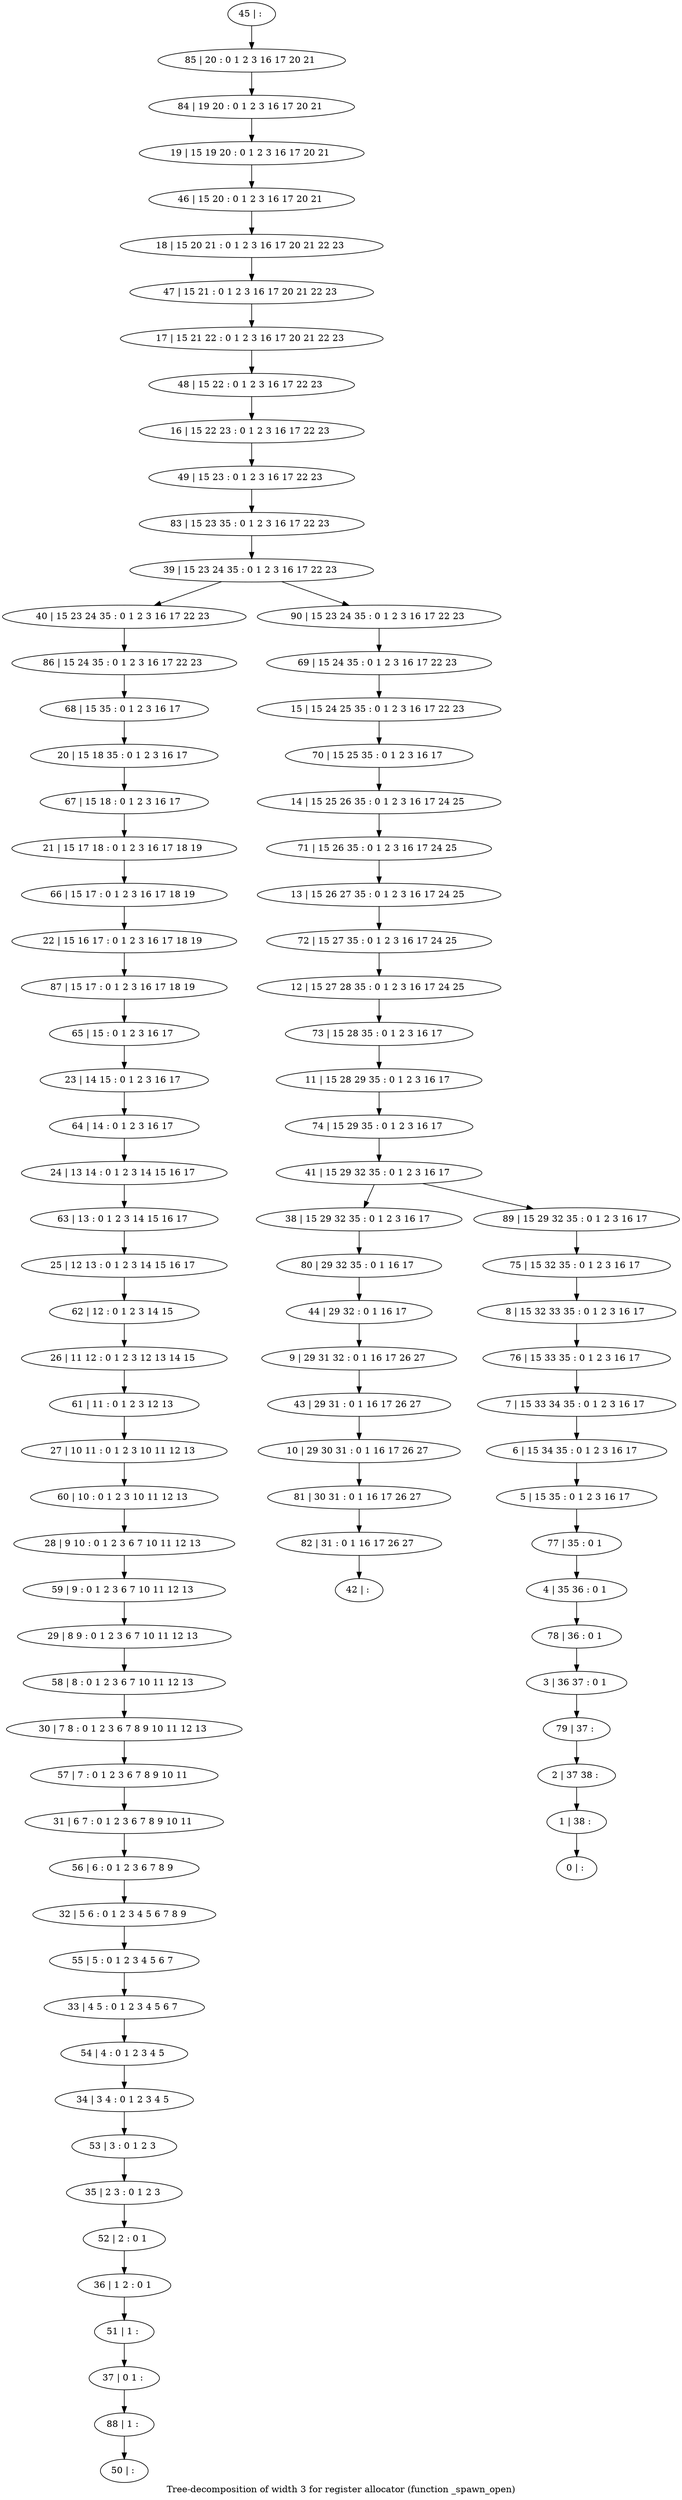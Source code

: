 digraph G {
graph [label="Tree-decomposition of width 3 for register allocator (function _spawn_open)"]
0[label="0 | : "];
1[label="1 | 38 : "];
2[label="2 | 37 38 : "];
3[label="3 | 36 37 : 0 1 "];
4[label="4 | 35 36 : 0 1 "];
5[label="5 | 15 35 : 0 1 2 3 16 17 "];
6[label="6 | 15 34 35 : 0 1 2 3 16 17 "];
7[label="7 | 15 33 34 35 : 0 1 2 3 16 17 "];
8[label="8 | 15 32 33 35 : 0 1 2 3 16 17 "];
9[label="9 | 29 31 32 : 0 1 16 17 26 27 "];
10[label="10 | 29 30 31 : 0 1 16 17 26 27 "];
11[label="11 | 15 28 29 35 : 0 1 2 3 16 17 "];
12[label="12 | 15 27 28 35 : 0 1 2 3 16 17 24 25 "];
13[label="13 | 15 26 27 35 : 0 1 2 3 16 17 24 25 "];
14[label="14 | 15 25 26 35 : 0 1 2 3 16 17 24 25 "];
15[label="15 | 15 24 25 35 : 0 1 2 3 16 17 22 23 "];
16[label="16 | 15 22 23 : 0 1 2 3 16 17 22 23 "];
17[label="17 | 15 21 22 : 0 1 2 3 16 17 20 21 22 23 "];
18[label="18 | 15 20 21 : 0 1 2 3 16 17 20 21 22 23 "];
19[label="19 | 15 19 20 : 0 1 2 3 16 17 20 21 "];
20[label="20 | 15 18 35 : 0 1 2 3 16 17 "];
21[label="21 | 15 17 18 : 0 1 2 3 16 17 18 19 "];
22[label="22 | 15 16 17 : 0 1 2 3 16 17 18 19 "];
23[label="23 | 14 15 : 0 1 2 3 16 17 "];
24[label="24 | 13 14 : 0 1 2 3 14 15 16 17 "];
25[label="25 | 12 13 : 0 1 2 3 14 15 16 17 "];
26[label="26 | 11 12 : 0 1 2 3 12 13 14 15 "];
27[label="27 | 10 11 : 0 1 2 3 10 11 12 13 "];
28[label="28 | 9 10 : 0 1 2 3 6 7 10 11 12 13 "];
29[label="29 | 8 9 : 0 1 2 3 6 7 10 11 12 13 "];
30[label="30 | 7 8 : 0 1 2 3 6 7 8 9 10 11 12 13 "];
31[label="31 | 6 7 : 0 1 2 3 6 7 8 9 10 11 "];
32[label="32 | 5 6 : 0 1 2 3 4 5 6 7 8 9 "];
33[label="33 | 4 5 : 0 1 2 3 4 5 6 7 "];
34[label="34 | 3 4 : 0 1 2 3 4 5 "];
35[label="35 | 2 3 : 0 1 2 3 "];
36[label="36 | 1 2 : 0 1 "];
37[label="37 | 0 1 : "];
38[label="38 | 15 29 32 35 : 0 1 2 3 16 17 "];
39[label="39 | 15 23 24 35 : 0 1 2 3 16 17 22 23 "];
40[label="40 | 15 23 24 35 : 0 1 2 3 16 17 22 23 "];
41[label="41 | 15 29 32 35 : 0 1 2 3 16 17 "];
42[label="42 | : "];
43[label="43 | 29 31 : 0 1 16 17 26 27 "];
44[label="44 | 29 32 : 0 1 16 17 "];
45[label="45 | : "];
46[label="46 | 15 20 : 0 1 2 3 16 17 20 21 "];
47[label="47 | 15 21 : 0 1 2 3 16 17 20 21 22 23 "];
48[label="48 | 15 22 : 0 1 2 3 16 17 22 23 "];
49[label="49 | 15 23 : 0 1 2 3 16 17 22 23 "];
50[label="50 | : "];
51[label="51 | 1 : "];
52[label="52 | 2 : 0 1 "];
53[label="53 | 3 : 0 1 2 3 "];
54[label="54 | 4 : 0 1 2 3 4 5 "];
55[label="55 | 5 : 0 1 2 3 4 5 6 7 "];
56[label="56 | 6 : 0 1 2 3 6 7 8 9 "];
57[label="57 | 7 : 0 1 2 3 6 7 8 9 10 11 "];
58[label="58 | 8 : 0 1 2 3 6 7 10 11 12 13 "];
59[label="59 | 9 : 0 1 2 3 6 7 10 11 12 13 "];
60[label="60 | 10 : 0 1 2 3 10 11 12 13 "];
61[label="61 | 11 : 0 1 2 3 12 13 "];
62[label="62 | 12 : 0 1 2 3 14 15 "];
63[label="63 | 13 : 0 1 2 3 14 15 16 17 "];
64[label="64 | 14 : 0 1 2 3 16 17 "];
65[label="65 | 15 : 0 1 2 3 16 17 "];
66[label="66 | 15 17 : 0 1 2 3 16 17 18 19 "];
67[label="67 | 15 18 : 0 1 2 3 16 17 "];
68[label="68 | 15 35 : 0 1 2 3 16 17 "];
69[label="69 | 15 24 35 : 0 1 2 3 16 17 22 23 "];
70[label="70 | 15 25 35 : 0 1 2 3 16 17 "];
71[label="71 | 15 26 35 : 0 1 2 3 16 17 24 25 "];
72[label="72 | 15 27 35 : 0 1 2 3 16 17 24 25 "];
73[label="73 | 15 28 35 : 0 1 2 3 16 17 "];
74[label="74 | 15 29 35 : 0 1 2 3 16 17 "];
75[label="75 | 15 32 35 : 0 1 2 3 16 17 "];
76[label="76 | 15 33 35 : 0 1 2 3 16 17 "];
77[label="77 | 35 : 0 1 "];
78[label="78 | 36 : 0 1 "];
79[label="79 | 37 : "];
80[label="80 | 29 32 35 : 0 1 16 17 "];
81[label="81 | 30 31 : 0 1 16 17 26 27 "];
82[label="82 | 31 : 0 1 16 17 26 27 "];
83[label="83 | 15 23 35 : 0 1 2 3 16 17 22 23 "];
84[label="84 | 19 20 : 0 1 2 3 16 17 20 21 "];
85[label="85 | 20 : 0 1 2 3 16 17 20 21 "];
86[label="86 | 15 24 35 : 0 1 2 3 16 17 22 23 "];
87[label="87 | 15 17 : 0 1 2 3 16 17 18 19 "];
88[label="88 | 1 : "];
89[label="89 | 15 29 32 35 : 0 1 2 3 16 17 "];
90[label="90 | 15 23 24 35 : 0 1 2 3 16 17 22 23 "];
43->10 ;
9->43 ;
44->9 ;
51->37 ;
36->51 ;
52->36 ;
35->52 ;
53->35 ;
34->53 ;
54->34 ;
33->54 ;
55->33 ;
32->55 ;
56->32 ;
31->56 ;
57->31 ;
30->57 ;
58->30 ;
29->58 ;
59->29 ;
28->59 ;
60->28 ;
27->60 ;
61->27 ;
26->61 ;
62->26 ;
25->62 ;
63->25 ;
24->63 ;
64->24 ;
23->64 ;
65->23 ;
66->22 ;
21->66 ;
67->21 ;
20->67 ;
68->20 ;
80->44 ;
38->80 ;
10->81 ;
82->42 ;
81->82 ;
86->68 ;
40->86 ;
87->65 ;
22->87 ;
88->50 ;
37->88 ;
45->85 ;
85->84 ;
84->19 ;
19->46 ;
46->18 ;
18->47 ;
47->17 ;
17->48 ;
48->16 ;
16->49 ;
49->83 ;
83->39 ;
69->15 ;
15->70 ;
70->14 ;
14->71 ;
71->13 ;
13->72 ;
72->12 ;
12->73 ;
73->11 ;
11->74 ;
74->41 ;
75->8 ;
8->76 ;
76->7 ;
7->6 ;
6->5 ;
5->77 ;
77->4 ;
4->78 ;
78->3 ;
3->79 ;
79->2 ;
2->1 ;
1->0 ;
89->75 ;
90->69 ;
41->38 ;
41->89 ;
39->40 ;
39->90 ;
}
